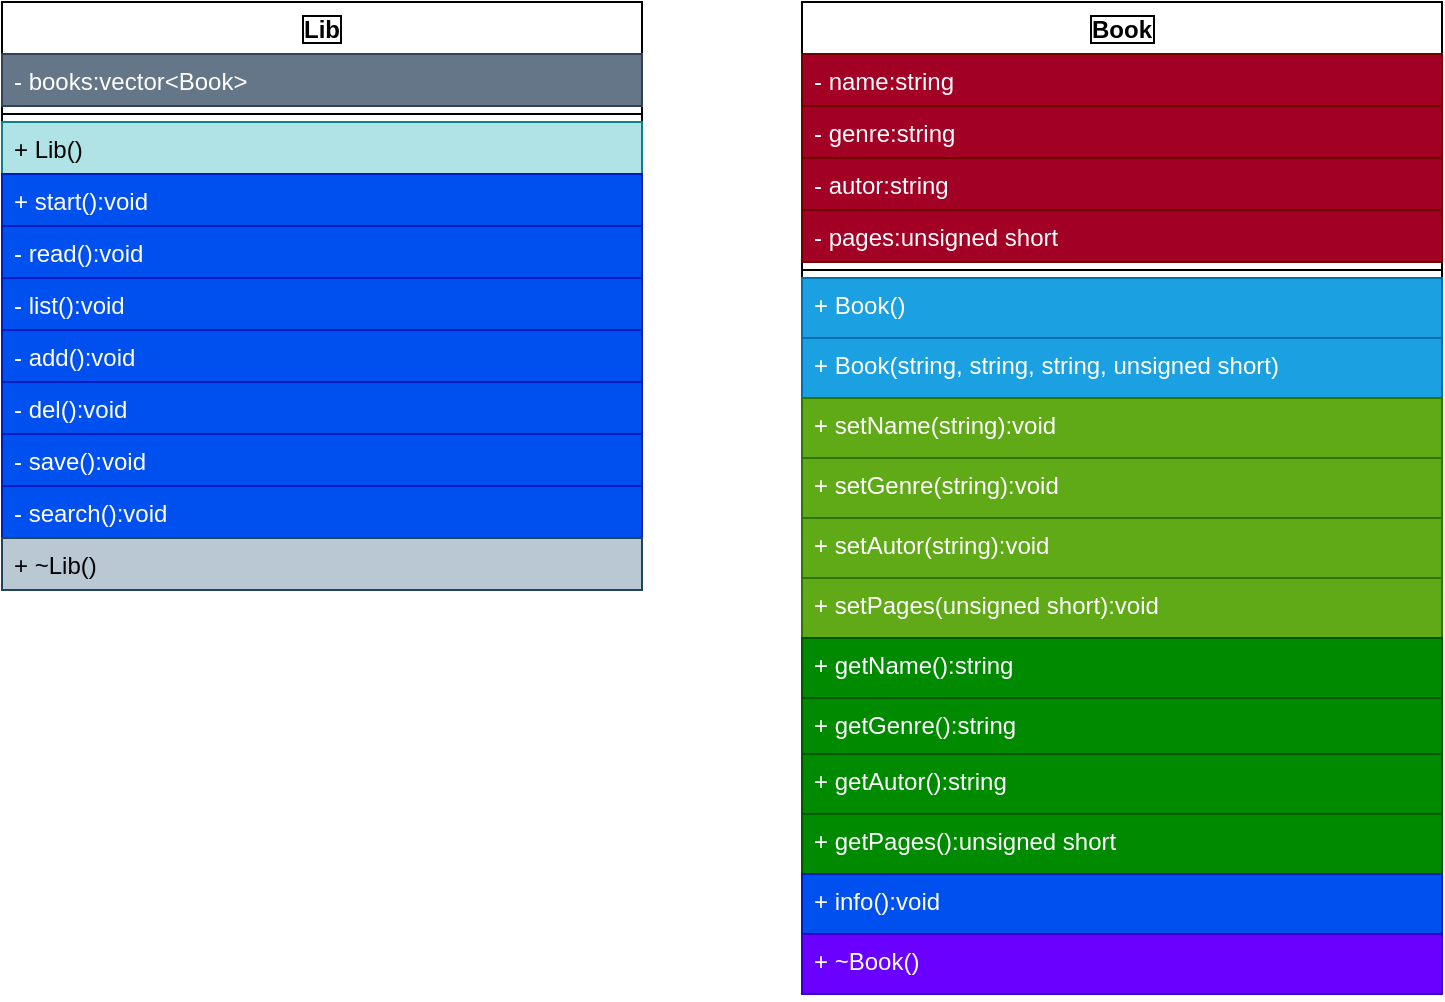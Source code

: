 <mxfile version="15.0.3" type="github">
  <diagram id="yZ4dPV3rAQal5yq3j4y3" name="Page-1">
    <mxGraphModel dx="1038" dy="547" grid="1" gridSize="10" guides="1" tooltips="1" connect="1" arrows="1" fold="1" page="1" pageScale="1" pageWidth="827" pageHeight="1169" math="0" shadow="0">
      <root>
        <mxCell id="0" />
        <mxCell id="1" parent="0" />
        <mxCell id="m55G1OtDzQcLqlvhkzxU-13" value="Book" style="swimlane;fontStyle=1;align=center;verticalAlign=top;childLayout=stackLayout;horizontal=1;startSize=26;horizontalStack=0;resizeParent=1;resizeParentMax=0;resizeLast=0;collapsible=1;marginBottom=0;labelBorderColor=#000000;" vertex="1" parent="1">
          <mxGeometry x="440" y="120" width="320" height="496" as="geometry" />
        </mxCell>
        <mxCell id="m55G1OtDzQcLqlvhkzxU-14" value="- name:string" style="text;strokeColor=#6F0000;fillColor=#a20025;align=left;verticalAlign=top;spacingLeft=4;spacingRight=4;overflow=hidden;rotatable=0;points=[[0,0.5],[1,0.5]];portConstraint=eastwest;fontColor=#ffffff;" vertex="1" parent="m55G1OtDzQcLqlvhkzxU-13">
          <mxGeometry y="26" width="320" height="26" as="geometry" />
        </mxCell>
        <mxCell id="m55G1OtDzQcLqlvhkzxU-32" value="- genre:string" style="text;strokeColor=#6F0000;fillColor=#a20025;align=left;verticalAlign=top;spacingLeft=4;spacingRight=4;overflow=hidden;rotatable=0;points=[[0,0.5],[1,0.5]];portConstraint=eastwest;fontColor=#ffffff;" vertex="1" parent="m55G1OtDzQcLqlvhkzxU-13">
          <mxGeometry y="52" width="320" height="26" as="geometry" />
        </mxCell>
        <mxCell id="m55G1OtDzQcLqlvhkzxU-33" value="- autor:string" style="text;strokeColor=#6F0000;fillColor=#a20025;align=left;verticalAlign=top;spacingLeft=4;spacingRight=4;overflow=hidden;rotatable=0;points=[[0,0.5],[1,0.5]];portConstraint=eastwest;fontColor=#ffffff;" vertex="1" parent="m55G1OtDzQcLqlvhkzxU-13">
          <mxGeometry y="78" width="320" height="26" as="geometry" />
        </mxCell>
        <mxCell id="m55G1OtDzQcLqlvhkzxU-34" value="- pages:unsigned short" style="text;strokeColor=#6F0000;fillColor=#a20025;align=left;verticalAlign=top;spacingLeft=4;spacingRight=4;overflow=hidden;rotatable=0;points=[[0,0.5],[1,0.5]];portConstraint=eastwest;fontColor=#ffffff;" vertex="1" parent="m55G1OtDzQcLqlvhkzxU-13">
          <mxGeometry y="104" width="320" height="26" as="geometry" />
        </mxCell>
        <mxCell id="m55G1OtDzQcLqlvhkzxU-15" value="" style="line;strokeWidth=1;fillColor=none;align=left;verticalAlign=middle;spacingTop=-1;spacingLeft=3;spacingRight=3;rotatable=0;labelPosition=right;points=[];portConstraint=eastwest;" vertex="1" parent="m55G1OtDzQcLqlvhkzxU-13">
          <mxGeometry y="130" width="320" height="8" as="geometry" />
        </mxCell>
        <mxCell id="m55G1OtDzQcLqlvhkzxU-16" value="+ Book()" style="text;strokeColor=#006EAF;fillColor=#1ba1e2;align=left;verticalAlign=top;spacingLeft=4;spacingRight=4;overflow=hidden;rotatable=0;points=[[0,0.5],[1,0.5]];portConstraint=eastwest;fontColor=#ffffff;" vertex="1" parent="m55G1OtDzQcLqlvhkzxU-13">
          <mxGeometry y="138" width="320" height="30" as="geometry" />
        </mxCell>
        <mxCell id="m55G1OtDzQcLqlvhkzxU-35" value="+ Book(string, string, string, unsigned short)" style="text;strokeColor=#006EAF;fillColor=#1ba1e2;align=left;verticalAlign=top;spacingLeft=4;spacingRight=4;overflow=hidden;rotatable=0;points=[[0,0.5],[1,0.5]];portConstraint=eastwest;fontColor=#ffffff;" vertex="1" parent="m55G1OtDzQcLqlvhkzxU-13">
          <mxGeometry y="168" width="320" height="30" as="geometry" />
        </mxCell>
        <mxCell id="m55G1OtDzQcLqlvhkzxU-37" value="+ setName(string):void" style="text;strokeColor=#2D7600;fillColor=#60a917;align=left;verticalAlign=top;spacingLeft=4;spacingRight=4;overflow=hidden;rotatable=0;points=[[0,0.5],[1,0.5]];portConstraint=eastwest;fontColor=#ffffff;" vertex="1" parent="m55G1OtDzQcLqlvhkzxU-13">
          <mxGeometry y="198" width="320" height="30" as="geometry" />
        </mxCell>
        <mxCell id="m55G1OtDzQcLqlvhkzxU-40" value="+ setGenre(string):void" style="text;strokeColor=#2D7600;fillColor=#60a917;align=left;verticalAlign=top;spacingLeft=4;spacingRight=4;overflow=hidden;rotatable=0;points=[[0,0.5],[1,0.5]];portConstraint=eastwest;fontColor=#ffffff;" vertex="1" parent="m55G1OtDzQcLqlvhkzxU-13">
          <mxGeometry y="228" width="320" height="30" as="geometry" />
        </mxCell>
        <mxCell id="m55G1OtDzQcLqlvhkzxU-39" value="+ setAutor(string):void" style="text;strokeColor=#2D7600;fillColor=#60a917;align=left;verticalAlign=top;spacingLeft=4;spacingRight=4;overflow=hidden;rotatable=0;points=[[0,0.5],[1,0.5]];portConstraint=eastwest;fontColor=#ffffff;" vertex="1" parent="m55G1OtDzQcLqlvhkzxU-13">
          <mxGeometry y="258" width="320" height="30" as="geometry" />
        </mxCell>
        <mxCell id="m55G1OtDzQcLqlvhkzxU-41" value="+ setPages(unsigned short):void" style="text;strokeColor=#2D7600;fillColor=#60a917;align=left;verticalAlign=top;spacingLeft=4;spacingRight=4;overflow=hidden;rotatable=0;points=[[0,0.5],[1,0.5]];portConstraint=eastwest;fontColor=#ffffff;" vertex="1" parent="m55G1OtDzQcLqlvhkzxU-13">
          <mxGeometry y="288" width="320" height="30" as="geometry" />
        </mxCell>
        <mxCell id="m55G1OtDzQcLqlvhkzxU-57" value="+ getName():string" style="text;strokeColor=#005700;fillColor=#008a00;align=left;verticalAlign=top;spacingLeft=4;spacingRight=4;overflow=hidden;rotatable=0;points=[[0,0.5],[1,0.5]];portConstraint=eastwest;fontColor=#ffffff;" vertex="1" parent="m55G1OtDzQcLqlvhkzxU-13">
          <mxGeometry y="318" width="320" height="30" as="geometry" />
        </mxCell>
        <mxCell id="m55G1OtDzQcLqlvhkzxU-56" value="+ getGenre():string" style="text;strokeColor=#005700;fillColor=#008a00;align=left;verticalAlign=top;spacingLeft=4;spacingRight=4;overflow=hidden;rotatable=0;points=[[0,0.5],[1,0.5]];portConstraint=eastwest;fontColor=#ffffff;" vertex="1" parent="m55G1OtDzQcLqlvhkzxU-13">
          <mxGeometry y="348" width="320" height="28" as="geometry" />
        </mxCell>
        <mxCell id="m55G1OtDzQcLqlvhkzxU-59" value="+ getAutor():string" style="text;strokeColor=#005700;fillColor=#008a00;align=left;verticalAlign=top;spacingLeft=4;spacingRight=4;overflow=hidden;rotatable=0;points=[[0,0.5],[1,0.5]];portConstraint=eastwest;fontColor=#ffffff;" vertex="1" parent="m55G1OtDzQcLqlvhkzxU-13">
          <mxGeometry y="376" width="320" height="30" as="geometry" />
        </mxCell>
        <mxCell id="m55G1OtDzQcLqlvhkzxU-58" value="+ getPages():unsigned short" style="text;strokeColor=#005700;fillColor=#008a00;align=left;verticalAlign=top;spacingLeft=4;spacingRight=4;overflow=hidden;rotatable=0;points=[[0,0.5],[1,0.5]];portConstraint=eastwest;fontColor=#ffffff;" vertex="1" parent="m55G1OtDzQcLqlvhkzxU-13">
          <mxGeometry y="406" width="320" height="30" as="geometry" />
        </mxCell>
        <mxCell id="m55G1OtDzQcLqlvhkzxU-43" value="+ info():void" style="text;strokeColor=#001DBC;fillColor=#0050ef;align=left;verticalAlign=top;spacingLeft=4;spacingRight=4;overflow=hidden;rotatable=0;points=[[0,0.5],[1,0.5]];portConstraint=eastwest;fontColor=#ffffff;" vertex="1" parent="m55G1OtDzQcLqlvhkzxU-13">
          <mxGeometry y="436" width="320" height="30" as="geometry" />
        </mxCell>
        <mxCell id="m55G1OtDzQcLqlvhkzxU-42" value="+ ~Book()" style="text;strokeColor=#3700CC;fillColor=#6a00ff;align=left;verticalAlign=top;spacingLeft=4;spacingRight=4;overflow=hidden;rotatable=0;points=[[0,0.5],[1,0.5]];portConstraint=eastwest;fontColor=#ffffff;" vertex="1" parent="m55G1OtDzQcLqlvhkzxU-13">
          <mxGeometry y="466" width="320" height="30" as="geometry" />
        </mxCell>
        <mxCell id="m55G1OtDzQcLqlvhkzxU-17" value="Lib" style="swimlane;fontStyle=1;align=center;verticalAlign=top;childLayout=stackLayout;horizontal=1;startSize=26;horizontalStack=0;resizeParent=1;resizeParentMax=0;resizeLast=0;collapsible=1;marginBottom=0;labelBorderColor=#000000;" vertex="1" parent="1">
          <mxGeometry x="40" y="120" width="320" height="294" as="geometry" />
        </mxCell>
        <mxCell id="m55G1OtDzQcLqlvhkzxU-18" value="- books:vector&lt;Book&gt;" style="text;fillColor=#647687;align=left;verticalAlign=top;spacingLeft=4;spacingRight=4;overflow=hidden;rotatable=0;points=[[0,0.5],[1,0.5]];portConstraint=eastwest;strokeColor=#314354;fontColor=#ffffff;" vertex="1" parent="m55G1OtDzQcLqlvhkzxU-17">
          <mxGeometry y="26" width="320" height="26" as="geometry" />
        </mxCell>
        <mxCell id="m55G1OtDzQcLqlvhkzxU-19" value="" style="line;strokeWidth=1;fillColor=none;align=left;verticalAlign=middle;spacingTop=-1;spacingLeft=3;spacingRight=3;rotatable=0;labelPosition=right;points=[];portConstraint=eastwest;" vertex="1" parent="m55G1OtDzQcLqlvhkzxU-17">
          <mxGeometry y="52" width="320" height="8" as="geometry" />
        </mxCell>
        <mxCell id="m55G1OtDzQcLqlvhkzxU-20" value="+ Lib()" style="text;strokeColor=#0e8088;fillColor=#b0e3e6;align=left;verticalAlign=top;spacingLeft=4;spacingRight=4;overflow=hidden;rotatable=0;points=[[0,0.5],[1,0.5]];portConstraint=eastwest;" vertex="1" parent="m55G1OtDzQcLqlvhkzxU-17">
          <mxGeometry y="60" width="320" height="26" as="geometry" />
        </mxCell>
        <mxCell id="m55G1OtDzQcLqlvhkzxU-21" value="+ start():void" style="text;strokeColor=#001DBC;fillColor=#0050ef;align=left;verticalAlign=top;spacingLeft=4;spacingRight=4;overflow=hidden;rotatable=0;points=[[0,0.5],[1,0.5]];portConstraint=eastwest;fontColor=#ffffff;" vertex="1" parent="m55G1OtDzQcLqlvhkzxU-17">
          <mxGeometry y="86" width="320" height="26" as="geometry" />
        </mxCell>
        <mxCell id="m55G1OtDzQcLqlvhkzxU-23" value="- read():void" style="text;strokeColor=#001DBC;fillColor=#0050ef;align=left;verticalAlign=top;spacingLeft=4;spacingRight=4;overflow=hidden;rotatable=0;points=[[0,0.5],[1,0.5]];portConstraint=eastwest;fontColor=#ffffff;" vertex="1" parent="m55G1OtDzQcLqlvhkzxU-17">
          <mxGeometry y="112" width="320" height="26" as="geometry" />
        </mxCell>
        <mxCell id="m55G1OtDzQcLqlvhkzxU-28" value="- list():void" style="text;strokeColor=#001DBC;fillColor=#0050ef;align=left;verticalAlign=top;spacingLeft=4;spacingRight=4;overflow=hidden;rotatable=0;points=[[0,0.5],[1,0.5]];portConstraint=eastwest;fontColor=#ffffff;" vertex="1" parent="m55G1OtDzQcLqlvhkzxU-17">
          <mxGeometry y="138" width="320" height="26" as="geometry" />
        </mxCell>
        <mxCell id="m55G1OtDzQcLqlvhkzxU-24" value="- add():void" style="text;strokeColor=#001DBC;fillColor=#0050ef;align=left;verticalAlign=top;spacingLeft=4;spacingRight=4;overflow=hidden;rotatable=0;points=[[0,0.5],[1,0.5]];portConstraint=eastwest;fontColor=#ffffff;" vertex="1" parent="m55G1OtDzQcLqlvhkzxU-17">
          <mxGeometry y="164" width="320" height="26" as="geometry" />
        </mxCell>
        <mxCell id="m55G1OtDzQcLqlvhkzxU-25" value="- del():void" style="text;strokeColor=#001DBC;fillColor=#0050ef;align=left;verticalAlign=top;spacingLeft=4;spacingRight=4;overflow=hidden;rotatable=0;points=[[0,0.5],[1,0.5]];portConstraint=eastwest;fontColor=#ffffff;" vertex="1" parent="m55G1OtDzQcLqlvhkzxU-17">
          <mxGeometry y="190" width="320" height="26" as="geometry" />
        </mxCell>
        <mxCell id="m55G1OtDzQcLqlvhkzxU-29" value="- save():void" style="text;strokeColor=#001DBC;fillColor=#0050ef;align=left;verticalAlign=top;spacingLeft=4;spacingRight=4;overflow=hidden;rotatable=0;points=[[0,0.5],[1,0.5]];portConstraint=eastwest;fontColor=#ffffff;" vertex="1" parent="m55G1OtDzQcLqlvhkzxU-17">
          <mxGeometry y="216" width="320" height="26" as="geometry" />
        </mxCell>
        <mxCell id="m55G1OtDzQcLqlvhkzxU-26" value="- search():void" style="text;strokeColor=#001DBC;fillColor=#0050ef;align=left;verticalAlign=top;spacingLeft=4;spacingRight=4;overflow=hidden;rotatable=0;points=[[0,0.5],[1,0.5]];portConstraint=eastwest;fontColor=#ffffff;" vertex="1" parent="m55G1OtDzQcLqlvhkzxU-17">
          <mxGeometry y="242" width="320" height="26" as="geometry" />
        </mxCell>
        <mxCell id="m55G1OtDzQcLqlvhkzxU-27" value="+ ~Lib()" style="text;strokeColor=#23445d;fillColor=#bac8d3;align=left;verticalAlign=top;spacingLeft=4;spacingRight=4;overflow=hidden;rotatable=0;points=[[0,0.5],[1,0.5]];portConstraint=eastwest;" vertex="1" parent="m55G1OtDzQcLqlvhkzxU-17">
          <mxGeometry y="268" width="320" height="26" as="geometry" />
        </mxCell>
      </root>
    </mxGraphModel>
  </diagram>
</mxfile>
